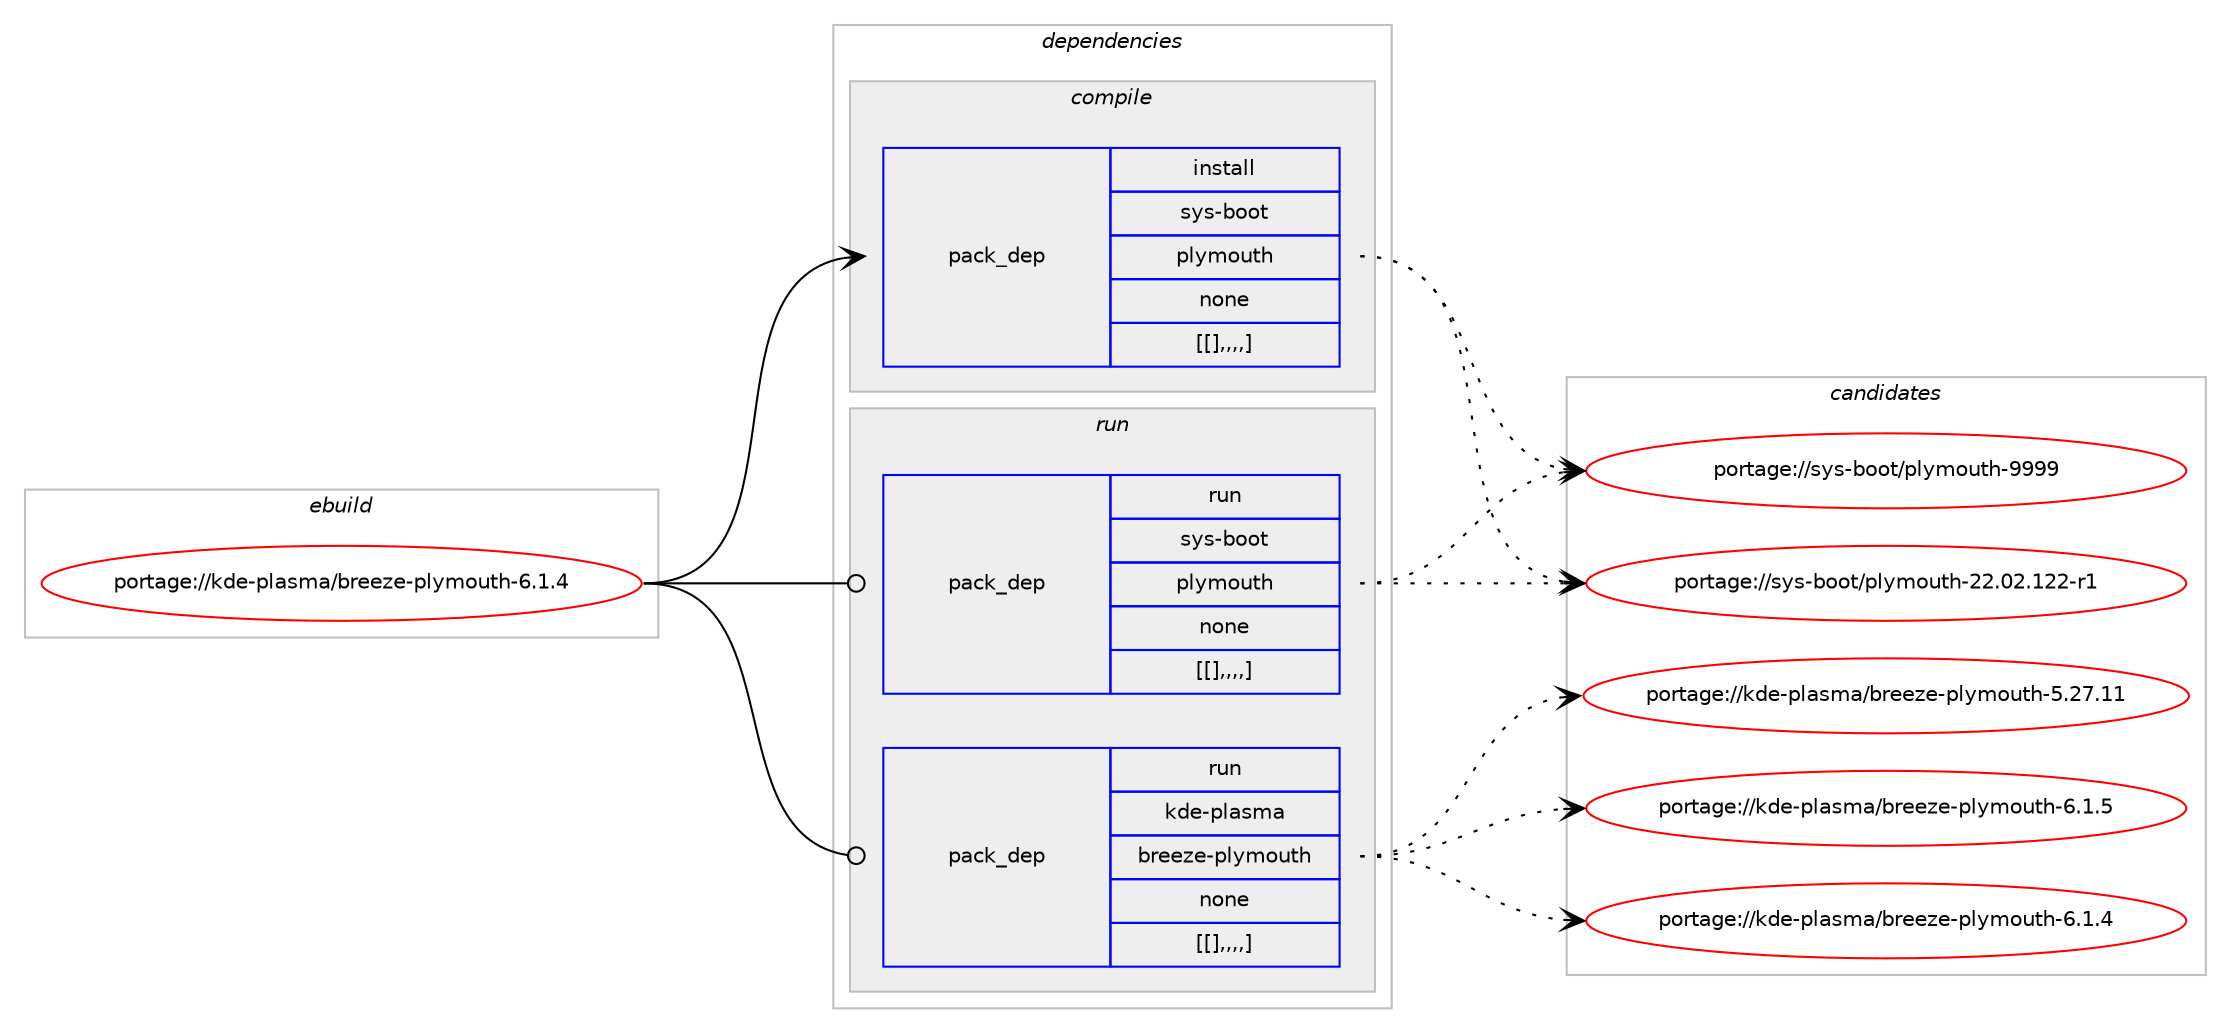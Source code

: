 digraph prolog {

# *************
# Graph options
# *************

newrank=true;
concentrate=true;
compound=true;
graph [rankdir=LR,fontname=Helvetica,fontsize=10,ranksep=1.5];#, ranksep=2.5, nodesep=0.2];
edge  [arrowhead=vee];
node  [fontname=Helvetica,fontsize=10];

# **********
# The ebuild
# **********

subgraph cluster_leftcol {
color=gray;
label=<<i>ebuild</i>>;
id [label="portage://kde-plasma/breeze-plymouth-6.1.4", color=red, width=4, href="../kde-plasma/breeze-plymouth-6.1.4.svg"];
}

# ****************
# The dependencies
# ****************

subgraph cluster_midcol {
color=gray;
label=<<i>dependencies</i>>;
subgraph cluster_compile {
fillcolor="#eeeeee";
style=filled;
label=<<i>compile</i>>;
subgraph pack206437 {
dependency279476 [label=<<TABLE BORDER="0" CELLBORDER="1" CELLSPACING="0" CELLPADDING="4" WIDTH="220"><TR><TD ROWSPAN="6" CELLPADDING="30">pack_dep</TD></TR><TR><TD WIDTH="110">install</TD></TR><TR><TD>sys-boot</TD></TR><TR><TD>plymouth</TD></TR><TR><TD>none</TD></TR><TR><TD>[[],,,,]</TD></TR></TABLE>>, shape=none, color=blue];
}
id:e -> dependency279476:w [weight=20,style="solid",arrowhead="vee"];
}
subgraph cluster_compileandrun {
fillcolor="#eeeeee";
style=filled;
label=<<i>compile and run</i>>;
}
subgraph cluster_run {
fillcolor="#eeeeee";
style=filled;
label=<<i>run</i>>;
subgraph pack206438 {
dependency279477 [label=<<TABLE BORDER="0" CELLBORDER="1" CELLSPACING="0" CELLPADDING="4" WIDTH="220"><TR><TD ROWSPAN="6" CELLPADDING="30">pack_dep</TD></TR><TR><TD WIDTH="110">run</TD></TR><TR><TD>sys-boot</TD></TR><TR><TD>plymouth</TD></TR><TR><TD>none</TD></TR><TR><TD>[[],,,,]</TD></TR></TABLE>>, shape=none, color=blue];
}
id:e -> dependency279477:w [weight=20,style="solid",arrowhead="odot"];
subgraph pack206439 {
dependency279478 [label=<<TABLE BORDER="0" CELLBORDER="1" CELLSPACING="0" CELLPADDING="4" WIDTH="220"><TR><TD ROWSPAN="6" CELLPADDING="30">pack_dep</TD></TR><TR><TD WIDTH="110">run</TD></TR><TR><TD>kde-plasma</TD></TR><TR><TD>breeze-plymouth</TD></TR><TR><TD>none</TD></TR><TR><TD>[[],,,,]</TD></TR></TABLE>>, shape=none, color=blue];
}
id:e -> dependency279478:w [weight=20,style="solid",arrowhead="odot"];
}
}

# **************
# The candidates
# **************

subgraph cluster_choices {
rank=same;
color=gray;
label=<<i>candidates</i>>;

subgraph choice206437 {
color=black;
nodesep=1;
choice1151211154598111111116471121081211091111171161044557575757 [label="portage://sys-boot/plymouth-9999", color=red, width=4,href="../sys-boot/plymouth-9999.svg"];
choice115121115459811111111647112108121109111117116104455050464850464950504511449 [label="portage://sys-boot/plymouth-22.02.122-r1", color=red, width=4,href="../sys-boot/plymouth-22.02.122-r1.svg"];
dependency279476:e -> choice1151211154598111111116471121081211091111171161044557575757:w [style=dotted,weight="100"];
dependency279476:e -> choice115121115459811111111647112108121109111117116104455050464850464950504511449:w [style=dotted,weight="100"];
}
subgraph choice206438 {
color=black;
nodesep=1;
choice1151211154598111111116471121081211091111171161044557575757 [label="portage://sys-boot/plymouth-9999", color=red, width=4,href="../sys-boot/plymouth-9999.svg"];
choice115121115459811111111647112108121109111117116104455050464850464950504511449 [label="portage://sys-boot/plymouth-22.02.122-r1", color=red, width=4,href="../sys-boot/plymouth-22.02.122-r1.svg"];
dependency279477:e -> choice1151211154598111111116471121081211091111171161044557575757:w [style=dotted,weight="100"];
dependency279477:e -> choice115121115459811111111647112108121109111117116104455050464850464950504511449:w [style=dotted,weight="100"];
}
subgraph choice206439 {
color=black;
nodesep=1;
choice107100101451121089711510997479811410110112210145112108121109111117116104455446494653 [label="portage://kde-plasma/breeze-plymouth-6.1.5", color=red, width=4,href="../kde-plasma/breeze-plymouth-6.1.5.svg"];
choice107100101451121089711510997479811410110112210145112108121109111117116104455446494652 [label="portage://kde-plasma/breeze-plymouth-6.1.4", color=red, width=4,href="../kde-plasma/breeze-plymouth-6.1.4.svg"];
choice1071001014511210897115109974798114101101122101451121081211091111171161044553465055464949 [label="portage://kde-plasma/breeze-plymouth-5.27.11", color=red, width=4,href="../kde-plasma/breeze-plymouth-5.27.11.svg"];
dependency279478:e -> choice107100101451121089711510997479811410110112210145112108121109111117116104455446494653:w [style=dotted,weight="100"];
dependency279478:e -> choice107100101451121089711510997479811410110112210145112108121109111117116104455446494652:w [style=dotted,weight="100"];
dependency279478:e -> choice1071001014511210897115109974798114101101122101451121081211091111171161044553465055464949:w [style=dotted,weight="100"];
}
}

}
